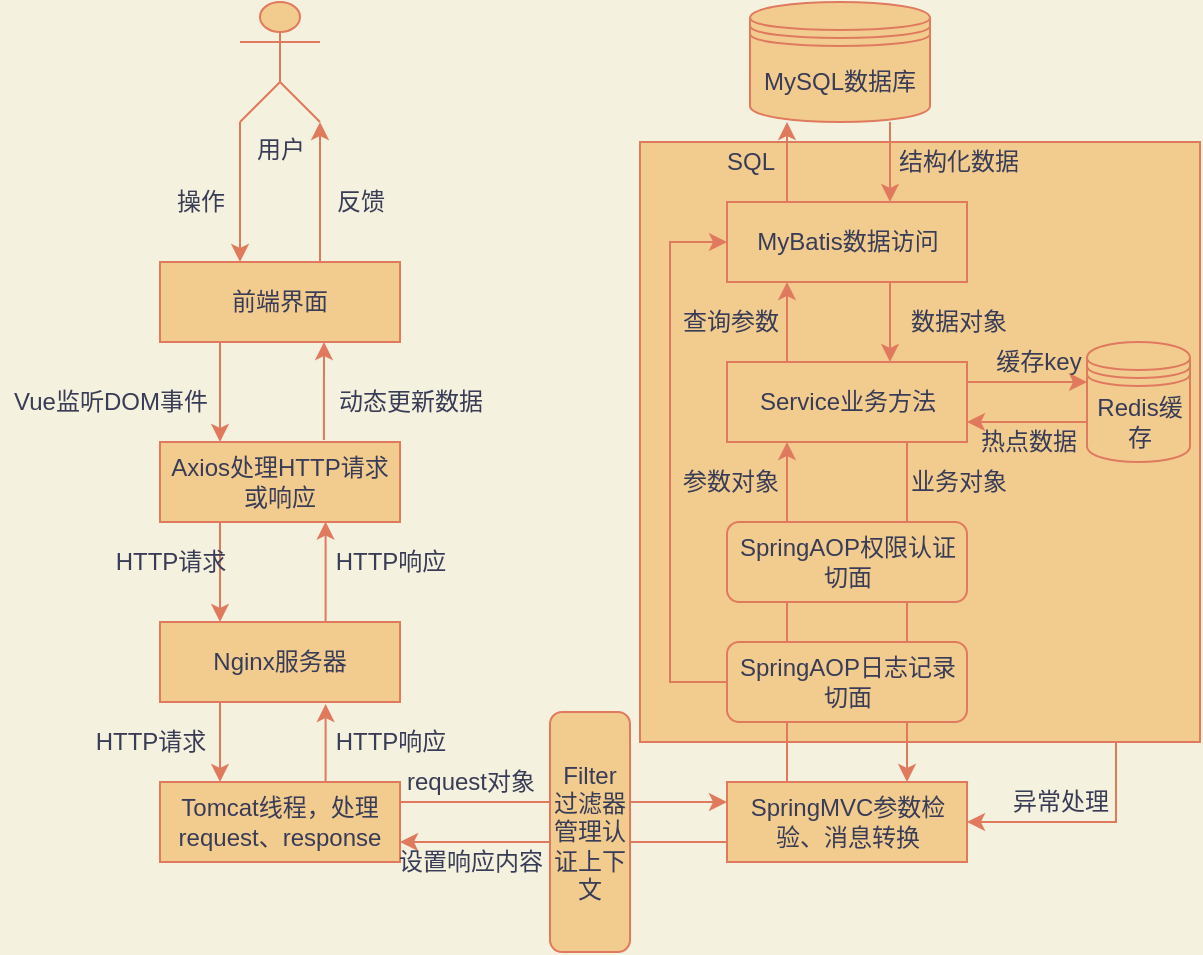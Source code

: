 <mxfile version="15.4.0" type="device"><diagram id="fhYM75770533TzODwBOE" name="第 1 页"><mxGraphModel dx="1038" dy="607" grid="1" gridSize="10" guides="1" tooltips="1" connect="1" arrows="1" fold="1" page="1" pageScale="1" pageWidth="827" pageHeight="1169" background="#F4F1DE" math="0" shadow="0"><root><mxCell id="0"/><mxCell id="1" parent="0"/><mxCell id="k3Xo8yiftMto8pn0efUJ-91" value="" style="rounded=0;whiteSpace=wrap;html=1;fillColor=#F2CC8F;strokeColor=#E07A5F;" vertex="1" parent="1"><mxGeometry x="370" y="180" width="280" height="300" as="geometry"/></mxCell><mxCell id="k3Xo8yiftMto8pn0efUJ-58" value="" style="edgeStyle=none;rounded=0;orthogonalLoop=1;jettySize=auto;html=1;entryX=0.25;entryY=1;entryDx=0;entryDy=0;exitX=0.25;exitY=0;exitDx=0;exitDy=0;labelBackgroundColor=#F4F1DE;strokeColor=#E07A5F;fontColor=#393C56;" edge="1" parent="1" source="k3Xo8yiftMto8pn0efUJ-23" target="k3Xo8yiftMto8pn0efUJ-25"><mxGeometry relative="1" as="geometry"><mxPoint x="444" y="490" as="sourcePoint"/><mxPoint x="248.16" y="498.2" as="targetPoint"/></mxGeometry></mxCell><mxCell id="k3Xo8yiftMto8pn0efUJ-75" value="" style="edgeStyle=orthogonalEdgeStyle;rounded=0;orthogonalLoop=1;jettySize=auto;html=1;entryX=0.25;entryY=0;entryDx=0;entryDy=0;labelBackgroundColor=#F4F1DE;strokeColor=#E07A5F;fontColor=#393C56;" edge="1" parent="1" source="k3Xo8yiftMto8pn0efUJ-1" target="k3Xo8yiftMto8pn0efUJ-2"><mxGeometry relative="1" as="geometry"><Array as="points"><mxPoint x="160" y="260"/><mxPoint x="160" y="260"/></Array></mxGeometry></mxCell><mxCell id="k3Xo8yiftMto8pn0efUJ-85" value="" style="edgeStyle=orthogonalEdgeStyle;rounded=0;orthogonalLoop=1;jettySize=auto;html=1;labelBackgroundColor=#F4F1DE;strokeColor=#E07A5F;fontColor=#393C56;" edge="1" parent="1" source="k3Xo8yiftMto8pn0efUJ-1" target="k3Xo8yiftMto8pn0efUJ-77"><mxGeometry relative="1" as="geometry"><Array as="points"><mxPoint x="210" y="200"/><mxPoint x="210" y="200"/></Array></mxGeometry></mxCell><mxCell id="k3Xo8yiftMto8pn0efUJ-1" value="前端界面" style="rounded=0;whiteSpace=wrap;html=1;fillColor=#F2CC8F;strokeColor=#E07A5F;fontColor=#393C56;" vertex="1" parent="1"><mxGeometry x="130" y="240" width="120" height="40" as="geometry"/></mxCell><mxCell id="k3Xo8yiftMto8pn0efUJ-5" value="" style="rounded=0;orthogonalLoop=1;jettySize=auto;html=1;exitX=0.683;exitY=-0.025;exitDx=0;exitDy=0;exitPerimeter=0;labelBackgroundColor=#F4F1DE;strokeColor=#E07A5F;fontColor=#393C56;" edge="1" parent="1" source="k3Xo8yiftMto8pn0efUJ-2"><mxGeometry relative="1" as="geometry"><mxPoint x="212" y="280" as="targetPoint"/></mxGeometry></mxCell><mxCell id="k3Xo8yiftMto8pn0efUJ-10" value="" style="edgeStyle=none;rounded=0;orthogonalLoop=1;jettySize=auto;html=1;exitX=0.25;exitY=1;exitDx=0;exitDy=0;entryX=0.25;entryY=0;entryDx=0;entryDy=0;labelBackgroundColor=#F4F1DE;strokeColor=#E07A5F;fontColor=#393C56;" edge="1" parent="1" source="k3Xo8yiftMto8pn0efUJ-2" target="k3Xo8yiftMto8pn0efUJ-8"><mxGeometry relative="1" as="geometry"/></mxCell><mxCell id="k3Xo8yiftMto8pn0efUJ-2" value="Axios处理HTTP请求或响应" style="whiteSpace=wrap;html=1;rounded=0;fillColor=#F2CC8F;strokeColor=#E07A5F;fontColor=#393C56;" vertex="1" parent="1"><mxGeometry x="130" y="330" width="120" height="40" as="geometry"/></mxCell><mxCell id="k3Xo8yiftMto8pn0efUJ-4" value="Vue监听DOM事件" style="text;html=1;align=center;verticalAlign=middle;resizable=0;points=[];autosize=1;strokeColor=none;fillColor=none;fontColor=#393C56;" vertex="1" parent="1"><mxGeometry x="50" y="300" width="110" height="20" as="geometry"/></mxCell><mxCell id="k3Xo8yiftMto8pn0efUJ-6" value="动态更新数据" style="text;html=1;align=center;verticalAlign=middle;resizable=0;points=[];autosize=1;strokeColor=none;fillColor=none;fontColor=#393C56;" vertex="1" parent="1"><mxGeometry x="210" y="300" width="90" height="20" as="geometry"/></mxCell><mxCell id="k3Xo8yiftMto8pn0efUJ-12" value="" style="edgeStyle=none;rounded=0;orthogonalLoop=1;jettySize=auto;html=1;exitX=0.69;exitY=0.005;exitDx=0;exitDy=0;exitPerimeter=0;entryX=0.69;entryY=0.995;entryDx=0;entryDy=0;entryPerimeter=0;labelBackgroundColor=#F4F1DE;strokeColor=#E07A5F;fontColor=#393C56;" edge="1" parent="1" source="k3Xo8yiftMto8pn0efUJ-8" target="k3Xo8yiftMto8pn0efUJ-2"><mxGeometry relative="1" as="geometry"><mxPoint x="210" y="340" as="targetPoint"/></mxGeometry></mxCell><mxCell id="k3Xo8yiftMto8pn0efUJ-15" value="" style="edgeStyle=none;rounded=0;orthogonalLoop=1;jettySize=auto;html=1;exitX=0.25;exitY=1;exitDx=0;exitDy=0;labelBackgroundColor=#F4F1DE;strokeColor=#E07A5F;fontColor=#393C56;" edge="1" parent="1" source="k3Xo8yiftMto8pn0efUJ-8"><mxGeometry relative="1" as="geometry"><mxPoint x="155" y="450" as="sourcePoint"/><mxPoint x="160" y="500" as="targetPoint"/></mxGeometry></mxCell><mxCell id="k3Xo8yiftMto8pn0efUJ-8" value="Nginx服务器" style="rounded=0;whiteSpace=wrap;html=1;fillColor=#F2CC8F;strokeColor=#E07A5F;fontColor=#393C56;" vertex="1" parent="1"><mxGeometry x="130" y="420" width="120" height="40" as="geometry"/></mxCell><mxCell id="k3Xo8yiftMto8pn0efUJ-9" style="edgeStyle=none;rounded=0;orthogonalLoop=1;jettySize=auto;html=1;entryX=0.5;entryY=1;entryDx=0;entryDy=0;labelBackgroundColor=#F4F1DE;strokeColor=#E07A5F;fontColor=#393C56;" edge="1" parent="1" source="k3Xo8yiftMto8pn0efUJ-8" target="k3Xo8yiftMto8pn0efUJ-8"><mxGeometry relative="1" as="geometry"/></mxCell><mxCell id="k3Xo8yiftMto8pn0efUJ-11" value="HTTP请求" style="text;html=1;align=center;verticalAlign=middle;resizable=0;points=[];autosize=1;strokeColor=none;fillColor=none;fontColor=#393C56;" vertex="1" parent="1"><mxGeometry x="100" y="380" width="70" height="20" as="geometry"/></mxCell><mxCell id="k3Xo8yiftMto8pn0efUJ-13" value="HTTP响应" style="text;html=1;align=center;verticalAlign=middle;resizable=0;points=[];autosize=1;strokeColor=none;fillColor=none;fontColor=#393C56;" vertex="1" parent="1"><mxGeometry x="210" y="380" width="70" height="20" as="geometry"/></mxCell><mxCell id="k3Xo8yiftMto8pn0efUJ-64" value="" style="edgeStyle=orthogonalEdgeStyle;rounded=0;orthogonalLoop=1;jettySize=auto;html=1;exitX=1;exitY=0.25;exitDx=0;exitDy=0;entryX=0;entryY=0.25;entryDx=0;entryDy=0;labelBackgroundColor=#F4F1DE;strokeColor=#E07A5F;fontColor=#393C56;" edge="1" parent="1" source="k3Xo8yiftMto8pn0efUJ-14" target="k3Xo8yiftMto8pn0efUJ-23"><mxGeometry relative="1" as="geometry"/></mxCell><mxCell id="k3Xo8yiftMto8pn0efUJ-66" value="" style="edgeStyle=orthogonalEdgeStyle;rounded=0;orthogonalLoop=1;jettySize=auto;html=1;exitX=0.75;exitY=0;exitDx=0;exitDy=0;entryX=0.69;entryY=1.025;entryDx=0;entryDy=0;entryPerimeter=0;labelBackgroundColor=#F4F1DE;strokeColor=#E07A5F;fontColor=#393C56;" edge="1" parent="1" source="k3Xo8yiftMto8pn0efUJ-14" target="k3Xo8yiftMto8pn0efUJ-8"><mxGeometry relative="1" as="geometry"><mxPoint x="213" y="470" as="targetPoint"/><Array as="points"><mxPoint x="213" y="500"/></Array></mxGeometry></mxCell><mxCell id="k3Xo8yiftMto8pn0efUJ-14" value="Tomcat线程，处理request、response" style="whiteSpace=wrap;html=1;rounded=0;fillColor=#F2CC8F;strokeColor=#E07A5F;fontColor=#393C56;" vertex="1" parent="1"><mxGeometry x="130" y="500" width="120" height="40" as="geometry"/></mxCell><mxCell id="k3Xo8yiftMto8pn0efUJ-65" value="" style="edgeStyle=orthogonalEdgeStyle;rounded=0;orthogonalLoop=1;jettySize=auto;html=1;entryX=1;entryY=0.75;entryDx=0;entryDy=0;labelBackgroundColor=#F4F1DE;strokeColor=#E07A5F;fontColor=#393C56;" edge="1" parent="1" source="k3Xo8yiftMto8pn0efUJ-23" target="k3Xo8yiftMto8pn0efUJ-14"><mxGeometry relative="1" as="geometry"><Array as="points"><mxPoint x="350" y="530"/><mxPoint x="350" y="530"/></Array></mxGeometry></mxCell><mxCell id="k3Xo8yiftMto8pn0efUJ-23" value="SpringMVC参数检验、消息转换" style="whiteSpace=wrap;html=1;rounded=0;fillColor=#F2CC8F;strokeColor=#E07A5F;fontColor=#393C56;" vertex="1" parent="1"><mxGeometry x="413.5" y="500" width="120" height="40" as="geometry"/></mxCell><mxCell id="k3Xo8yiftMto8pn0efUJ-28" value="" style="edgeStyle=none;rounded=0;orthogonalLoop=1;jettySize=auto;html=1;entryX=0.25;entryY=1;entryDx=0;entryDy=0;exitX=0.25;exitY=0;exitDx=0;exitDy=0;labelBackgroundColor=#F4F1DE;strokeColor=#E07A5F;fontColor=#393C56;" edge="1" parent="1" source="k3Xo8yiftMto8pn0efUJ-25" target="k3Xo8yiftMto8pn0efUJ-27"><mxGeometry relative="1" as="geometry"/></mxCell><mxCell id="k3Xo8yiftMto8pn0efUJ-35" value="" style="edgeStyle=none;rounded=0;orthogonalLoop=1;jettySize=auto;html=1;exitX=0.75;exitY=1;exitDx=0;exitDy=0;entryX=0.75;entryY=0;entryDx=0;entryDy=0;labelBackgroundColor=#F4F1DE;strokeColor=#E07A5F;fontColor=#393C56;" edge="1" parent="1" source="k3Xo8yiftMto8pn0efUJ-25" target="k3Xo8yiftMto8pn0efUJ-23"><mxGeometry relative="1" as="geometry"><mxPoint x="488.5" y="440" as="sourcePoint"/><mxPoint x="488.5" y="490" as="targetPoint"/></mxGeometry></mxCell><mxCell id="k3Xo8yiftMto8pn0efUJ-39" value="" style="edgeStyle=none;rounded=0;orthogonalLoop=1;jettySize=auto;html=1;exitX=1;exitY=0.25;exitDx=0;exitDy=0;entryX=0;entryY=0.25;entryDx=0;entryDy=0;labelBackgroundColor=#F4F1DE;strokeColor=#E07A5F;fontColor=#393C56;" edge="1" parent="1" source="k3Xo8yiftMto8pn0efUJ-25"><mxGeometry relative="1" as="geometry"><mxPoint x="593.5" y="300" as="targetPoint"/></mxGeometry></mxCell><mxCell id="k3Xo8yiftMto8pn0efUJ-25" value="Service业务方法" style="whiteSpace=wrap;html=1;rounded=0;fillColor=#F2CC8F;strokeColor=#E07A5F;fontColor=#393C56;" vertex="1" parent="1"><mxGeometry x="413.5" y="290" width="120" height="40" as="geometry"/></mxCell><mxCell id="k3Xo8yiftMto8pn0efUJ-32" value="" style="edgeStyle=none;rounded=0;orthogonalLoop=1;jettySize=auto;html=1;entryX=0.25;entryY=1;entryDx=0;entryDy=0;exitX=0.25;exitY=0;exitDx=0;exitDy=0;labelBackgroundColor=#F4F1DE;strokeColor=#E07A5F;fontColor=#393C56;" edge="1" parent="1" source="k3Xo8yiftMto8pn0efUJ-27"><mxGeometry relative="1" as="geometry"><mxPoint x="443.5" y="170" as="targetPoint"/></mxGeometry></mxCell><mxCell id="k3Xo8yiftMto8pn0efUJ-56" value="" style="edgeStyle=orthogonalEdgeStyle;rounded=0;orthogonalLoop=1;jettySize=auto;html=1;labelBackgroundColor=#F4F1DE;strokeColor=#E07A5F;fontColor=#393C56;" edge="1" parent="1" source="k3Xo8yiftMto8pn0efUJ-27" target="k3Xo8yiftMto8pn0efUJ-25"><mxGeometry relative="1" as="geometry"><Array as="points"><mxPoint x="495" y="270"/><mxPoint x="495" y="270"/></Array></mxGeometry></mxCell><mxCell id="k3Xo8yiftMto8pn0efUJ-27" value="MyBatis数据访问" style="whiteSpace=wrap;html=1;rounded=0;fillColor=#F2CC8F;strokeColor=#E07A5F;fontColor=#393C56;" vertex="1" parent="1"><mxGeometry x="413.5" y="210" width="120" height="40" as="geometry"/></mxCell><mxCell id="k3Xo8yiftMto8pn0efUJ-54" value="" style="edgeStyle=orthogonalEdgeStyle;rounded=0;orthogonalLoop=1;jettySize=auto;html=1;labelBackgroundColor=#F4F1DE;strokeColor=#E07A5F;fontColor=#393C56;" edge="1" parent="1" target="k3Xo8yiftMto8pn0efUJ-27"><mxGeometry relative="1" as="geometry"><mxPoint x="495" y="170" as="sourcePoint"/><Array as="points"><mxPoint x="495" y="190"/><mxPoint x="495" y="190"/></Array></mxGeometry></mxCell><mxCell id="k3Xo8yiftMto8pn0efUJ-40" value="" style="edgeStyle=none;rounded=0;orthogonalLoop=1;jettySize=auto;html=1;entryX=1;entryY=0.75;entryDx=0;entryDy=0;exitX=0;exitY=0.75;exitDx=0;exitDy=0;labelBackgroundColor=#F4F1DE;strokeColor=#E07A5F;fontColor=#393C56;" edge="1" parent="1" target="k3Xo8yiftMto8pn0efUJ-25"><mxGeometry relative="1" as="geometry"><mxPoint x="593.5" y="320" as="sourcePoint"/></mxGeometry></mxCell><mxCell id="k3Xo8yiftMto8pn0efUJ-42" value="SQL" style="text;html=1;align=center;verticalAlign=middle;resizable=0;points=[];autosize=1;strokeColor=none;fillColor=none;fontColor=#393C56;" vertex="1" parent="1"><mxGeometry x="405" y="180" width="40" height="20" as="geometry"/></mxCell><mxCell id="k3Xo8yiftMto8pn0efUJ-43" value="结构化数据" style="text;html=1;align=center;verticalAlign=middle;resizable=0;points=[];autosize=1;strokeColor=none;fillColor=none;fontColor=#393C56;" vertex="1" parent="1"><mxGeometry x="488.5" y="180" width="80" height="20" as="geometry"/></mxCell><mxCell id="k3Xo8yiftMto8pn0efUJ-44" value="查询参数" style="text;html=1;align=center;verticalAlign=middle;resizable=0;points=[];autosize=1;strokeColor=none;fillColor=none;fontColor=#393C56;" vertex="1" parent="1"><mxGeometry x="385" y="260" width="60" height="20" as="geometry"/></mxCell><mxCell id="k3Xo8yiftMto8pn0efUJ-45" value="数据对象" style="text;html=1;align=center;verticalAlign=middle;resizable=0;points=[];autosize=1;strokeColor=none;fillColor=none;fontColor=#393C56;" vertex="1" parent="1"><mxGeometry x="498.5" y="260" width="60" height="20" as="geometry"/></mxCell><mxCell id="k3Xo8yiftMto8pn0efUJ-46" value="业务对象" style="text;html=1;align=center;verticalAlign=middle;resizable=0;points=[];autosize=1;strokeColor=none;fillColor=none;fontColor=#393C56;" vertex="1" parent="1"><mxGeometry x="498.5" y="340" width="60" height="20" as="geometry"/></mxCell><mxCell id="k3Xo8yiftMto8pn0efUJ-47" value="缓存key" style="text;html=1;align=center;verticalAlign=middle;resizable=0;points=[];autosize=1;strokeColor=none;fillColor=none;fontColor=#393C56;" vertex="1" parent="1"><mxGeometry x="538.5" y="280" width="60" height="20" as="geometry"/></mxCell><mxCell id="k3Xo8yiftMto8pn0efUJ-48" value="热点数据" style="text;html=1;align=center;verticalAlign=middle;resizable=0;points=[];autosize=1;strokeColor=none;fillColor=none;fontColor=#393C56;" vertex="1" parent="1"><mxGeometry x="533.5" y="320" width="60" height="20" as="geometry"/></mxCell><mxCell id="k3Xo8yiftMto8pn0efUJ-49" value="request对象" style="text;html=1;align=center;verticalAlign=middle;resizable=0;points=[];autosize=1;strokeColor=none;fillColor=none;fontColor=#393C56;" vertex="1" parent="1"><mxGeometry x="245" y="490" width="80" height="20" as="geometry"/></mxCell><mxCell id="k3Xo8yiftMto8pn0efUJ-21" value="SpringAOP权限认证切面" style="whiteSpace=wrap;html=1;rounded=1;shadow=0;fillColor=#F2CC8F;strokeColor=#E07A5F;fontColor=#393C56;" vertex="1" parent="1"><mxGeometry x="413.5" y="370" width="120" height="40" as="geometry"/></mxCell><mxCell id="k3Xo8yiftMto8pn0efUJ-90" value="" style="edgeStyle=orthogonalEdgeStyle;rounded=0;sketch=0;orthogonalLoop=1;jettySize=auto;html=1;fontColor=#393C56;strokeColor=#E07A5F;fillColor=#F2CC8F;entryX=0;entryY=0.5;entryDx=0;entryDy=0;" edge="1" parent="1" source="k3Xo8yiftMto8pn0efUJ-19" target="k3Xo8yiftMto8pn0efUJ-27"><mxGeometry relative="1" as="geometry"><mxPoint x="355" y="220" as="targetPoint"/><Array as="points"><mxPoint x="385" y="450"/><mxPoint x="385" y="230"/></Array></mxGeometry></mxCell><mxCell id="k3Xo8yiftMto8pn0efUJ-19" value="SpringAOP日志记录切面" style="whiteSpace=wrap;html=1;rounded=1;fillColor=#F2CC8F;strokeColor=#E07A5F;fontColor=#393C56;" vertex="1" parent="1"><mxGeometry x="413.5" y="430" width="120" height="40" as="geometry"/></mxCell><mxCell id="k3Xo8yiftMto8pn0efUJ-59" value="参数对象" style="text;html=1;align=center;verticalAlign=middle;resizable=0;points=[];autosize=1;strokeColor=none;fillColor=none;fontColor=#393C56;" vertex="1" parent="1"><mxGeometry x="385" y="340" width="60" height="20" as="geometry"/></mxCell><mxCell id="k3Xo8yiftMto8pn0efUJ-62" value="设置响应内容" style="text;html=1;align=center;verticalAlign=middle;resizable=0;points=[];autosize=1;strokeColor=none;fillColor=none;fontColor=#393C56;" vertex="1" parent="1"><mxGeometry x="240" y="530" width="90" height="20" as="geometry"/></mxCell><mxCell id="k3Xo8yiftMto8pn0efUJ-17" value="Filter过滤器管理认证上下文" style="whiteSpace=wrap;html=1;rounded=1;fillColor=#F2CC8F;strokeColor=#E07A5F;fontColor=#393C56;" vertex="1" parent="1"><mxGeometry x="325" y="465" width="40" height="120" as="geometry"/></mxCell><mxCell id="k3Xo8yiftMto8pn0efUJ-67" value="HTTP响应" style="text;html=1;align=center;verticalAlign=middle;resizable=0;points=[];autosize=1;strokeColor=none;fillColor=none;fontColor=#393C56;" vertex="1" parent="1"><mxGeometry x="210" y="470" width="70" height="20" as="geometry"/></mxCell><mxCell id="k3Xo8yiftMto8pn0efUJ-68" value="HTTP请求" style="text;html=1;align=center;verticalAlign=middle;resizable=0;points=[];autosize=1;strokeColor=none;fillColor=none;fontColor=#393C56;" vertex="1" parent="1"><mxGeometry x="90" y="470" width="70" height="20" as="geometry"/></mxCell><mxCell id="k3Xo8yiftMto8pn0efUJ-83" value="" style="edgeStyle=orthogonalEdgeStyle;rounded=0;orthogonalLoop=1;jettySize=auto;html=1;labelBackgroundColor=#F4F1DE;strokeColor=#E07A5F;fontColor=#393C56;" edge="1" parent="1" source="k3Xo8yiftMto8pn0efUJ-77" target="k3Xo8yiftMto8pn0efUJ-1"><mxGeometry relative="1" as="geometry"><Array as="points"><mxPoint x="170" y="200"/><mxPoint x="170" y="200"/></Array></mxGeometry></mxCell><mxCell id="k3Xo8yiftMto8pn0efUJ-77" value="用户" style="shape=umlActor;verticalLabelPosition=bottom;verticalAlign=top;html=1;outlineConnect=0;rounded=0;shadow=0;fillColor=#F2CC8F;strokeColor=#E07A5F;fontColor=#393C56;" vertex="1" parent="1"><mxGeometry x="170" y="110" width="40" height="60" as="geometry"/></mxCell><mxCell id="k3Xo8yiftMto8pn0efUJ-84" value="操作" style="text;html=1;align=center;verticalAlign=middle;resizable=0;points=[];autosize=1;strokeColor=none;fillColor=none;fontColor=#393C56;" vertex="1" parent="1"><mxGeometry x="130" y="200" width="40" height="20" as="geometry"/></mxCell><mxCell id="k3Xo8yiftMto8pn0efUJ-86" value="反馈" style="text;html=1;align=center;verticalAlign=middle;resizable=0;points=[];autosize=1;strokeColor=none;fillColor=none;fontColor=#393C56;" vertex="1" parent="1"><mxGeometry x="210" y="200" width="40" height="20" as="geometry"/></mxCell><mxCell id="k3Xo8yiftMto8pn0efUJ-87" value="Redis缓存" style="shape=datastore;whiteSpace=wrap;html=1;rounded=0;shadow=0;fillColor=#F2CC8F;strokeColor=#E07A5F;fontColor=#393C56;" vertex="1" parent="1"><mxGeometry x="593.5" y="280" width="51.5" height="60" as="geometry"/></mxCell><mxCell id="k3Xo8yiftMto8pn0efUJ-88" value="MySQL数据库" style="shape=datastore;whiteSpace=wrap;html=1;rounded=0;shadow=0;fillColor=#F2CC8F;strokeColor=#E07A5F;fontColor=#393C56;" vertex="1" parent="1"><mxGeometry x="425" y="110" width="90" height="60" as="geometry"/></mxCell><mxCell id="k3Xo8yiftMto8pn0efUJ-97" value="" style="edgeStyle=orthogonalEdgeStyle;rounded=0;sketch=0;orthogonalLoop=1;jettySize=auto;html=1;fontColor=#393C56;strokeColor=#E07A5F;fillColor=#F2CC8F;entryX=1;entryY=0.5;entryDx=0;entryDy=0;" edge="1" parent="1" target="k3Xo8yiftMto8pn0efUJ-23"><mxGeometry relative="1" as="geometry"><mxPoint x="608" y="480" as="sourcePoint"/><mxPoint x="740" y="550" as="targetPoint"/><Array as="points"><mxPoint x="608" y="481"/><mxPoint x="608" y="520"/></Array></mxGeometry></mxCell><mxCell id="k3Xo8yiftMto8pn0efUJ-98" value="异常处理" style="text;html=1;align=center;verticalAlign=middle;resizable=0;points=[];autosize=1;strokeColor=none;fillColor=none;fontColor=#393C56;" vertex="1" parent="1"><mxGeometry x="550" y="500" width="60" height="20" as="geometry"/></mxCell></root></mxGraphModel></diagram></mxfile>